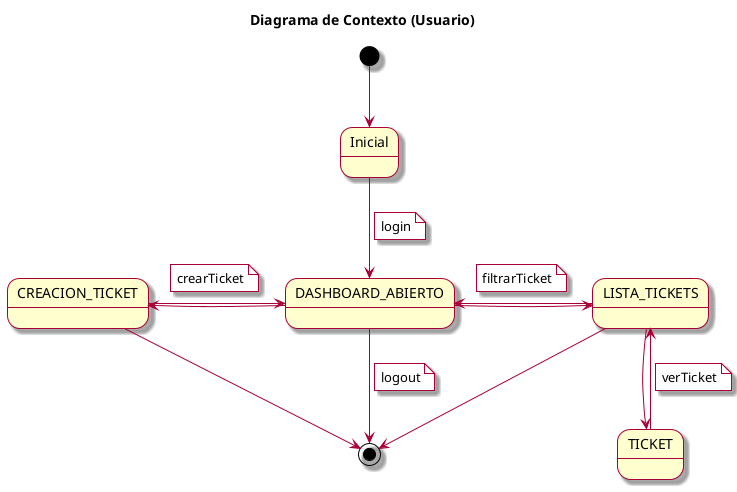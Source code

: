 @startuml Diagrama de Contexto (Usuario)

skin rose
skinparam note{
  BackgroundColor white
}
title Diagrama de Contexto (Usuario)

[*] -->  Inicial

Inicial -d-> DASHBOARD_ABIERTO
note on link: login

DASHBOARD_ABIERTO -l-> CREACION_TICKET
CREACION_TICKET -r-> DASHBOARD_ABIERTO
note on link: crearTicket

DASHBOARD_ABIERTO -r-> LISTA_TICKETS
LISTA_TICKETS -l-> DASHBOARD_ABIERTO 
note on link: filtrarTicket

LISTA_TICKETS -d-> TICKET
TICKET -u-> LISTA_TICKETS
note on link: verTicket

DASHBOARD_ABIERTO -d-> [*]
note on link: logout

CREACION_TICKET --> [*]

LISTA_TICKETS -r-> [*]


@enduml